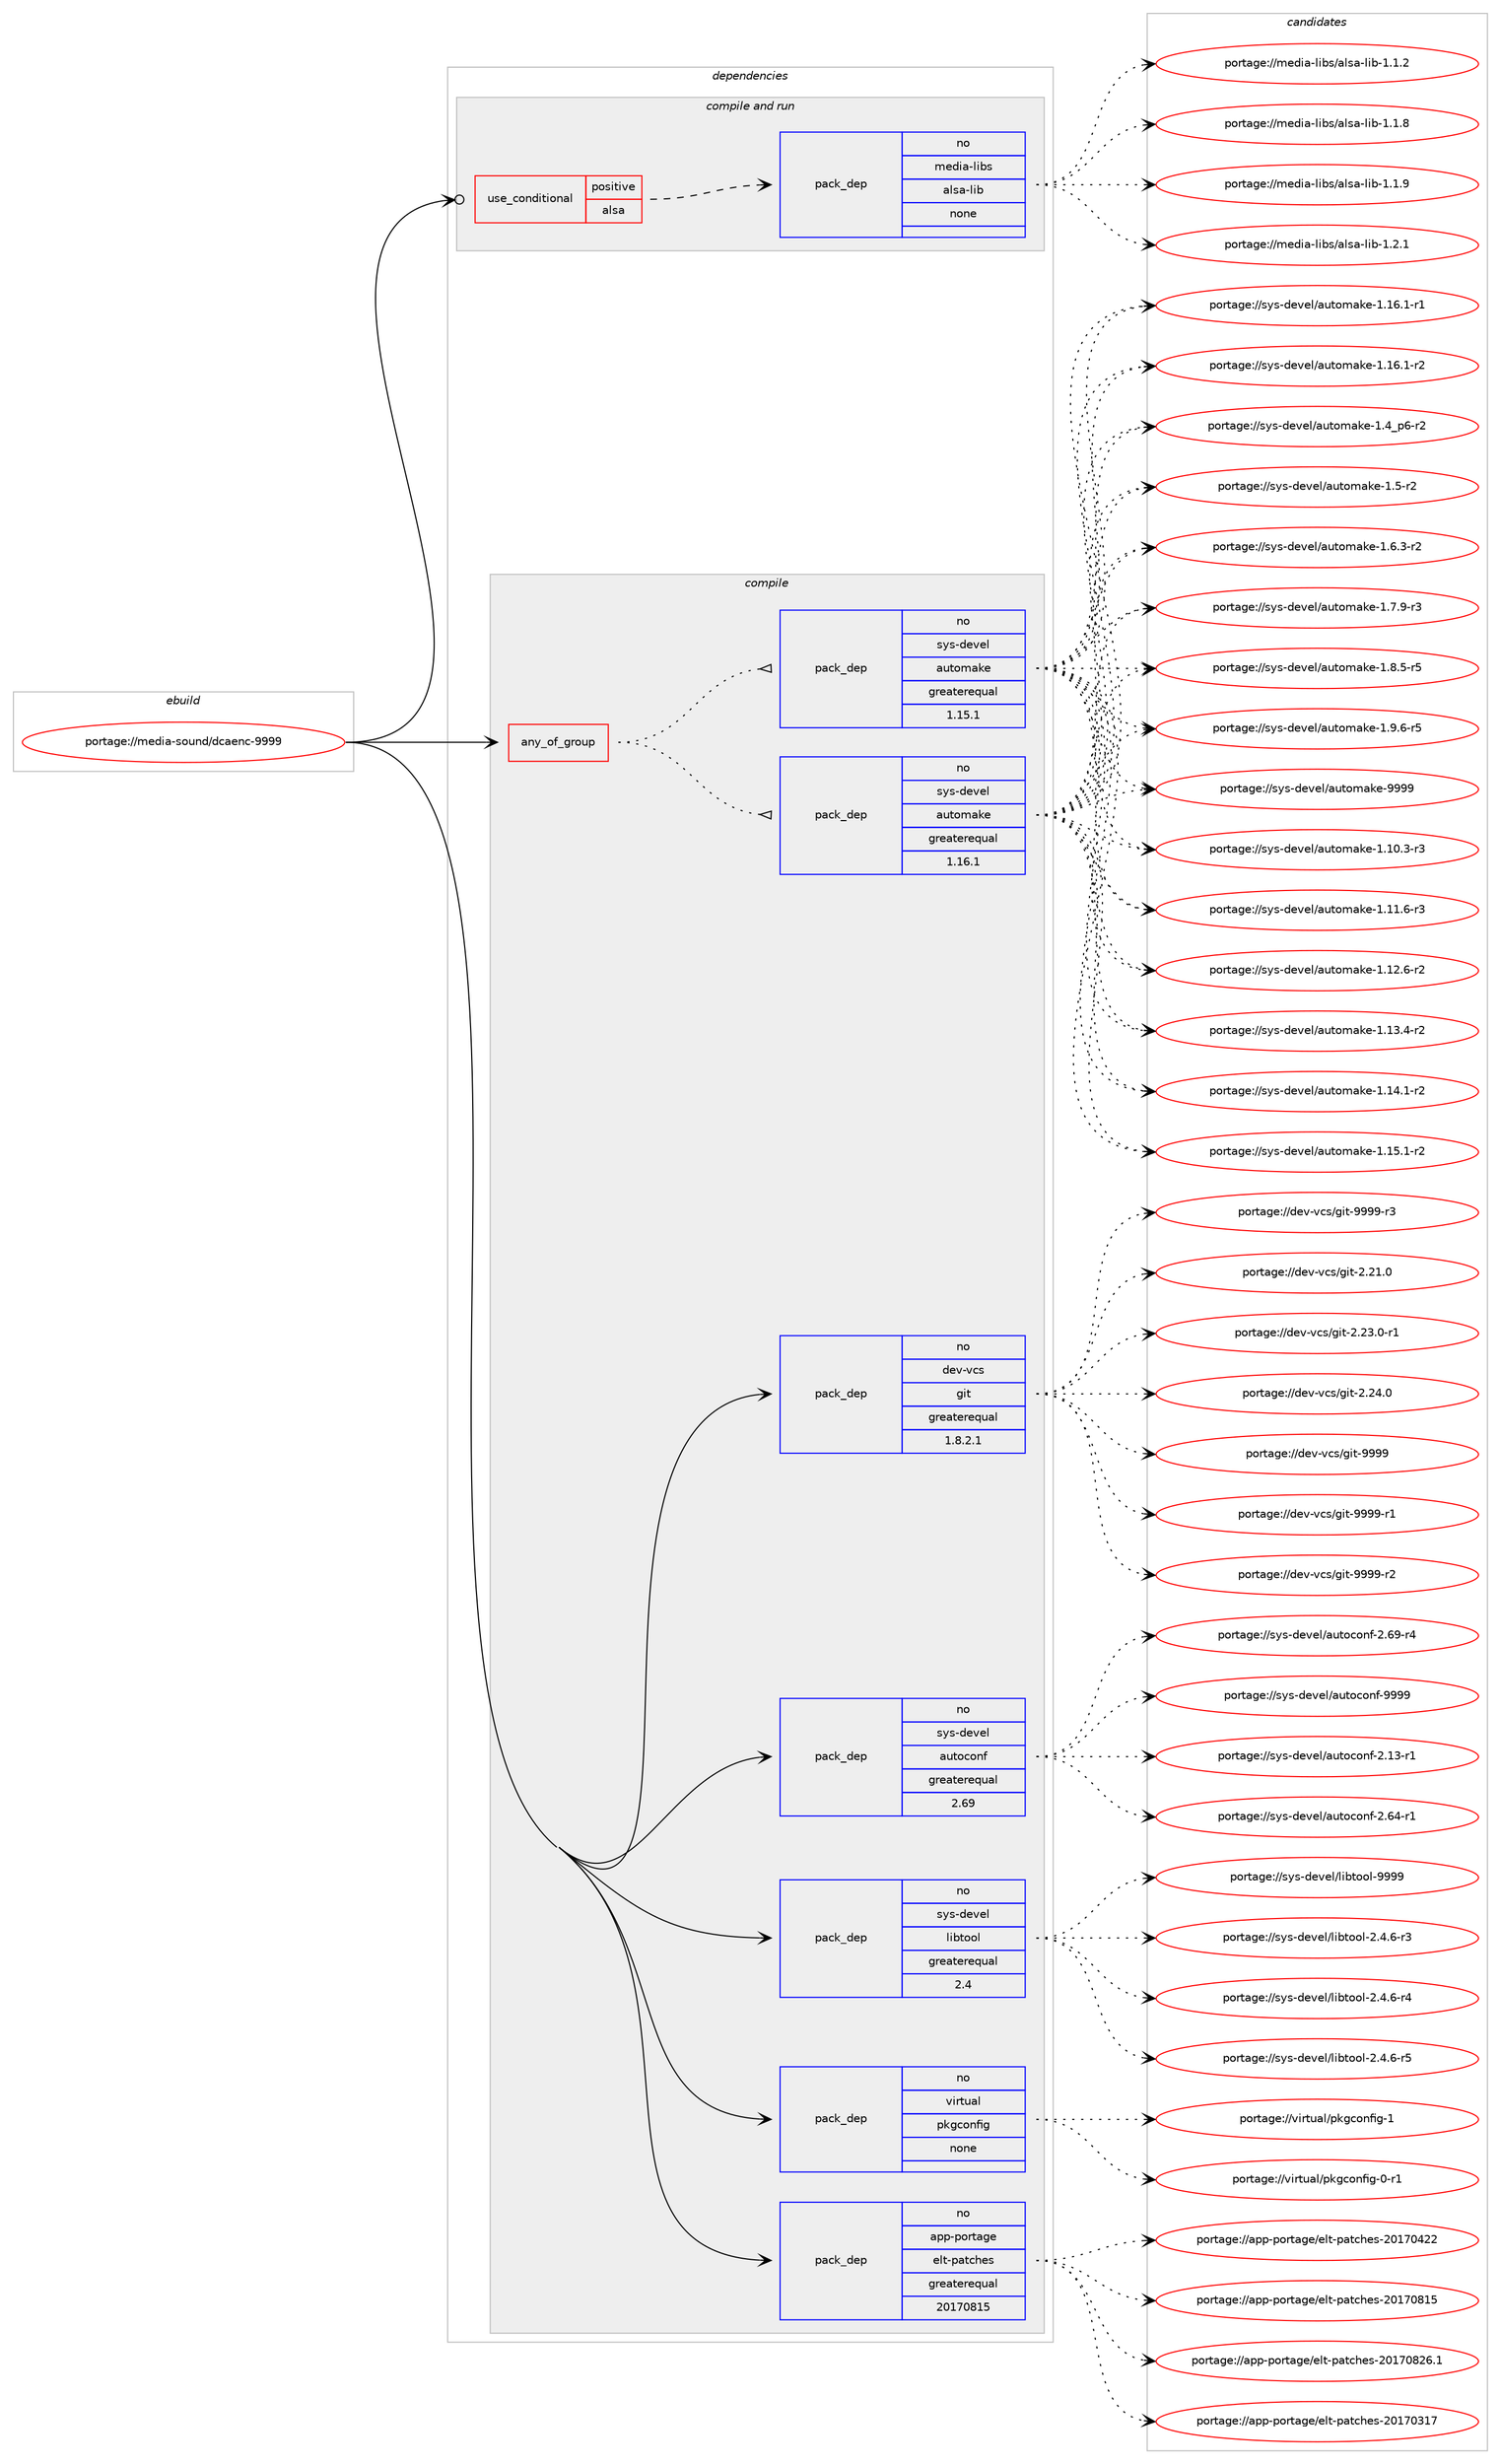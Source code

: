 digraph prolog {

# *************
# Graph options
# *************

newrank=true;
concentrate=true;
compound=true;
graph [rankdir=LR,fontname=Helvetica,fontsize=10,ranksep=1.5];#, ranksep=2.5, nodesep=0.2];
edge  [arrowhead=vee];
node  [fontname=Helvetica,fontsize=10];

# **********
# The ebuild
# **********

subgraph cluster_leftcol {
color=gray;
rank=same;
label=<<i>ebuild</i>>;
id [label="portage://media-sound/dcaenc-9999", color=red, width=4, href="../media-sound/dcaenc-9999.svg"];
}

# ****************
# The dependencies
# ****************

subgraph cluster_midcol {
color=gray;
label=<<i>dependencies</i>>;
subgraph cluster_compile {
fillcolor="#eeeeee";
style=filled;
label=<<i>compile</i>>;
subgraph any5289 {
dependency331196 [label=<<TABLE BORDER="0" CELLBORDER="1" CELLSPACING="0" CELLPADDING="4"><TR><TD CELLPADDING="10">any_of_group</TD></TR></TABLE>>, shape=none, color=red];subgraph pack243464 {
dependency331197 [label=<<TABLE BORDER="0" CELLBORDER="1" CELLSPACING="0" CELLPADDING="4" WIDTH="220"><TR><TD ROWSPAN="6" CELLPADDING="30">pack_dep</TD></TR><TR><TD WIDTH="110">no</TD></TR><TR><TD>sys-devel</TD></TR><TR><TD>automake</TD></TR><TR><TD>greaterequal</TD></TR><TR><TD>1.16.1</TD></TR></TABLE>>, shape=none, color=blue];
}
dependency331196:e -> dependency331197:w [weight=20,style="dotted",arrowhead="oinv"];
subgraph pack243465 {
dependency331198 [label=<<TABLE BORDER="0" CELLBORDER="1" CELLSPACING="0" CELLPADDING="4" WIDTH="220"><TR><TD ROWSPAN="6" CELLPADDING="30">pack_dep</TD></TR><TR><TD WIDTH="110">no</TD></TR><TR><TD>sys-devel</TD></TR><TR><TD>automake</TD></TR><TR><TD>greaterequal</TD></TR><TR><TD>1.15.1</TD></TR></TABLE>>, shape=none, color=blue];
}
dependency331196:e -> dependency331198:w [weight=20,style="dotted",arrowhead="oinv"];
}
id:e -> dependency331196:w [weight=20,style="solid",arrowhead="vee"];
subgraph pack243466 {
dependency331199 [label=<<TABLE BORDER="0" CELLBORDER="1" CELLSPACING="0" CELLPADDING="4" WIDTH="220"><TR><TD ROWSPAN="6" CELLPADDING="30">pack_dep</TD></TR><TR><TD WIDTH="110">no</TD></TR><TR><TD>app-portage</TD></TR><TR><TD>elt-patches</TD></TR><TR><TD>greaterequal</TD></TR><TR><TD>20170815</TD></TR></TABLE>>, shape=none, color=blue];
}
id:e -> dependency331199:w [weight=20,style="solid",arrowhead="vee"];
subgraph pack243467 {
dependency331200 [label=<<TABLE BORDER="0" CELLBORDER="1" CELLSPACING="0" CELLPADDING="4" WIDTH="220"><TR><TD ROWSPAN="6" CELLPADDING="30">pack_dep</TD></TR><TR><TD WIDTH="110">no</TD></TR><TR><TD>dev-vcs</TD></TR><TR><TD>git</TD></TR><TR><TD>greaterequal</TD></TR><TR><TD>1.8.2.1</TD></TR></TABLE>>, shape=none, color=blue];
}
id:e -> dependency331200:w [weight=20,style="solid",arrowhead="vee"];
subgraph pack243468 {
dependency331201 [label=<<TABLE BORDER="0" CELLBORDER="1" CELLSPACING="0" CELLPADDING="4" WIDTH="220"><TR><TD ROWSPAN="6" CELLPADDING="30">pack_dep</TD></TR><TR><TD WIDTH="110">no</TD></TR><TR><TD>sys-devel</TD></TR><TR><TD>autoconf</TD></TR><TR><TD>greaterequal</TD></TR><TR><TD>2.69</TD></TR></TABLE>>, shape=none, color=blue];
}
id:e -> dependency331201:w [weight=20,style="solid",arrowhead="vee"];
subgraph pack243469 {
dependency331202 [label=<<TABLE BORDER="0" CELLBORDER="1" CELLSPACING="0" CELLPADDING="4" WIDTH="220"><TR><TD ROWSPAN="6" CELLPADDING="30">pack_dep</TD></TR><TR><TD WIDTH="110">no</TD></TR><TR><TD>sys-devel</TD></TR><TR><TD>libtool</TD></TR><TR><TD>greaterequal</TD></TR><TR><TD>2.4</TD></TR></TABLE>>, shape=none, color=blue];
}
id:e -> dependency331202:w [weight=20,style="solid",arrowhead="vee"];
subgraph pack243470 {
dependency331203 [label=<<TABLE BORDER="0" CELLBORDER="1" CELLSPACING="0" CELLPADDING="4" WIDTH="220"><TR><TD ROWSPAN="6" CELLPADDING="30">pack_dep</TD></TR><TR><TD WIDTH="110">no</TD></TR><TR><TD>virtual</TD></TR><TR><TD>pkgconfig</TD></TR><TR><TD>none</TD></TR><TR><TD></TD></TR></TABLE>>, shape=none, color=blue];
}
id:e -> dependency331203:w [weight=20,style="solid",arrowhead="vee"];
}
subgraph cluster_compileandrun {
fillcolor="#eeeeee";
style=filled;
label=<<i>compile and run</i>>;
subgraph cond82300 {
dependency331204 [label=<<TABLE BORDER="0" CELLBORDER="1" CELLSPACING="0" CELLPADDING="4"><TR><TD ROWSPAN="3" CELLPADDING="10">use_conditional</TD></TR><TR><TD>positive</TD></TR><TR><TD>alsa</TD></TR></TABLE>>, shape=none, color=red];
subgraph pack243471 {
dependency331205 [label=<<TABLE BORDER="0" CELLBORDER="1" CELLSPACING="0" CELLPADDING="4" WIDTH="220"><TR><TD ROWSPAN="6" CELLPADDING="30">pack_dep</TD></TR><TR><TD WIDTH="110">no</TD></TR><TR><TD>media-libs</TD></TR><TR><TD>alsa-lib</TD></TR><TR><TD>none</TD></TR><TR><TD></TD></TR></TABLE>>, shape=none, color=blue];
}
dependency331204:e -> dependency331205:w [weight=20,style="dashed",arrowhead="vee"];
}
id:e -> dependency331204:w [weight=20,style="solid",arrowhead="odotvee"];
}
subgraph cluster_run {
fillcolor="#eeeeee";
style=filled;
label=<<i>run</i>>;
}
}

# **************
# The candidates
# **************

subgraph cluster_choices {
rank=same;
color=gray;
label=<<i>candidates</i>>;

subgraph choice243464 {
color=black;
nodesep=1;
choiceportage11512111545100101118101108479711711611110997107101454946494846514511451 [label="portage://sys-devel/automake-1.10.3-r3", color=red, width=4,href="../sys-devel/automake-1.10.3-r3.svg"];
choiceportage11512111545100101118101108479711711611110997107101454946494946544511451 [label="portage://sys-devel/automake-1.11.6-r3", color=red, width=4,href="../sys-devel/automake-1.11.6-r3.svg"];
choiceportage11512111545100101118101108479711711611110997107101454946495046544511450 [label="portage://sys-devel/automake-1.12.6-r2", color=red, width=4,href="../sys-devel/automake-1.12.6-r2.svg"];
choiceportage11512111545100101118101108479711711611110997107101454946495146524511450 [label="portage://sys-devel/automake-1.13.4-r2", color=red, width=4,href="../sys-devel/automake-1.13.4-r2.svg"];
choiceportage11512111545100101118101108479711711611110997107101454946495246494511450 [label="portage://sys-devel/automake-1.14.1-r2", color=red, width=4,href="../sys-devel/automake-1.14.1-r2.svg"];
choiceportage11512111545100101118101108479711711611110997107101454946495346494511450 [label="portage://sys-devel/automake-1.15.1-r2", color=red, width=4,href="../sys-devel/automake-1.15.1-r2.svg"];
choiceportage11512111545100101118101108479711711611110997107101454946495446494511449 [label="portage://sys-devel/automake-1.16.1-r1", color=red, width=4,href="../sys-devel/automake-1.16.1-r1.svg"];
choiceportage11512111545100101118101108479711711611110997107101454946495446494511450 [label="portage://sys-devel/automake-1.16.1-r2", color=red, width=4,href="../sys-devel/automake-1.16.1-r2.svg"];
choiceportage115121115451001011181011084797117116111109971071014549465295112544511450 [label="portage://sys-devel/automake-1.4_p6-r2", color=red, width=4,href="../sys-devel/automake-1.4_p6-r2.svg"];
choiceportage11512111545100101118101108479711711611110997107101454946534511450 [label="portage://sys-devel/automake-1.5-r2", color=red, width=4,href="../sys-devel/automake-1.5-r2.svg"];
choiceportage115121115451001011181011084797117116111109971071014549465446514511450 [label="portage://sys-devel/automake-1.6.3-r2", color=red, width=4,href="../sys-devel/automake-1.6.3-r2.svg"];
choiceportage115121115451001011181011084797117116111109971071014549465546574511451 [label="portage://sys-devel/automake-1.7.9-r3", color=red, width=4,href="../sys-devel/automake-1.7.9-r3.svg"];
choiceportage115121115451001011181011084797117116111109971071014549465646534511453 [label="portage://sys-devel/automake-1.8.5-r5", color=red, width=4,href="../sys-devel/automake-1.8.5-r5.svg"];
choiceportage115121115451001011181011084797117116111109971071014549465746544511453 [label="portage://sys-devel/automake-1.9.6-r5", color=red, width=4,href="../sys-devel/automake-1.9.6-r5.svg"];
choiceportage115121115451001011181011084797117116111109971071014557575757 [label="portage://sys-devel/automake-9999", color=red, width=4,href="../sys-devel/automake-9999.svg"];
dependency331197:e -> choiceportage11512111545100101118101108479711711611110997107101454946494846514511451:w [style=dotted,weight="100"];
dependency331197:e -> choiceportage11512111545100101118101108479711711611110997107101454946494946544511451:w [style=dotted,weight="100"];
dependency331197:e -> choiceportage11512111545100101118101108479711711611110997107101454946495046544511450:w [style=dotted,weight="100"];
dependency331197:e -> choiceportage11512111545100101118101108479711711611110997107101454946495146524511450:w [style=dotted,weight="100"];
dependency331197:e -> choiceportage11512111545100101118101108479711711611110997107101454946495246494511450:w [style=dotted,weight="100"];
dependency331197:e -> choiceportage11512111545100101118101108479711711611110997107101454946495346494511450:w [style=dotted,weight="100"];
dependency331197:e -> choiceportage11512111545100101118101108479711711611110997107101454946495446494511449:w [style=dotted,weight="100"];
dependency331197:e -> choiceportage11512111545100101118101108479711711611110997107101454946495446494511450:w [style=dotted,weight="100"];
dependency331197:e -> choiceportage115121115451001011181011084797117116111109971071014549465295112544511450:w [style=dotted,weight="100"];
dependency331197:e -> choiceportage11512111545100101118101108479711711611110997107101454946534511450:w [style=dotted,weight="100"];
dependency331197:e -> choiceportage115121115451001011181011084797117116111109971071014549465446514511450:w [style=dotted,weight="100"];
dependency331197:e -> choiceportage115121115451001011181011084797117116111109971071014549465546574511451:w [style=dotted,weight="100"];
dependency331197:e -> choiceportage115121115451001011181011084797117116111109971071014549465646534511453:w [style=dotted,weight="100"];
dependency331197:e -> choiceportage115121115451001011181011084797117116111109971071014549465746544511453:w [style=dotted,weight="100"];
dependency331197:e -> choiceportage115121115451001011181011084797117116111109971071014557575757:w [style=dotted,weight="100"];
}
subgraph choice243465 {
color=black;
nodesep=1;
choiceportage11512111545100101118101108479711711611110997107101454946494846514511451 [label="portage://sys-devel/automake-1.10.3-r3", color=red, width=4,href="../sys-devel/automake-1.10.3-r3.svg"];
choiceportage11512111545100101118101108479711711611110997107101454946494946544511451 [label="portage://sys-devel/automake-1.11.6-r3", color=red, width=4,href="../sys-devel/automake-1.11.6-r3.svg"];
choiceportage11512111545100101118101108479711711611110997107101454946495046544511450 [label="portage://sys-devel/automake-1.12.6-r2", color=red, width=4,href="../sys-devel/automake-1.12.6-r2.svg"];
choiceportage11512111545100101118101108479711711611110997107101454946495146524511450 [label="portage://sys-devel/automake-1.13.4-r2", color=red, width=4,href="../sys-devel/automake-1.13.4-r2.svg"];
choiceportage11512111545100101118101108479711711611110997107101454946495246494511450 [label="portage://sys-devel/automake-1.14.1-r2", color=red, width=4,href="../sys-devel/automake-1.14.1-r2.svg"];
choiceportage11512111545100101118101108479711711611110997107101454946495346494511450 [label="portage://sys-devel/automake-1.15.1-r2", color=red, width=4,href="../sys-devel/automake-1.15.1-r2.svg"];
choiceportage11512111545100101118101108479711711611110997107101454946495446494511449 [label="portage://sys-devel/automake-1.16.1-r1", color=red, width=4,href="../sys-devel/automake-1.16.1-r1.svg"];
choiceportage11512111545100101118101108479711711611110997107101454946495446494511450 [label="portage://sys-devel/automake-1.16.1-r2", color=red, width=4,href="../sys-devel/automake-1.16.1-r2.svg"];
choiceportage115121115451001011181011084797117116111109971071014549465295112544511450 [label="portage://sys-devel/automake-1.4_p6-r2", color=red, width=4,href="../sys-devel/automake-1.4_p6-r2.svg"];
choiceportage11512111545100101118101108479711711611110997107101454946534511450 [label="portage://sys-devel/automake-1.5-r2", color=red, width=4,href="../sys-devel/automake-1.5-r2.svg"];
choiceportage115121115451001011181011084797117116111109971071014549465446514511450 [label="portage://sys-devel/automake-1.6.3-r2", color=red, width=4,href="../sys-devel/automake-1.6.3-r2.svg"];
choiceportage115121115451001011181011084797117116111109971071014549465546574511451 [label="portage://sys-devel/automake-1.7.9-r3", color=red, width=4,href="../sys-devel/automake-1.7.9-r3.svg"];
choiceportage115121115451001011181011084797117116111109971071014549465646534511453 [label="portage://sys-devel/automake-1.8.5-r5", color=red, width=4,href="../sys-devel/automake-1.8.5-r5.svg"];
choiceportage115121115451001011181011084797117116111109971071014549465746544511453 [label="portage://sys-devel/automake-1.9.6-r5", color=red, width=4,href="../sys-devel/automake-1.9.6-r5.svg"];
choiceportage115121115451001011181011084797117116111109971071014557575757 [label="portage://sys-devel/automake-9999", color=red, width=4,href="../sys-devel/automake-9999.svg"];
dependency331198:e -> choiceportage11512111545100101118101108479711711611110997107101454946494846514511451:w [style=dotted,weight="100"];
dependency331198:e -> choiceportage11512111545100101118101108479711711611110997107101454946494946544511451:w [style=dotted,weight="100"];
dependency331198:e -> choiceportage11512111545100101118101108479711711611110997107101454946495046544511450:w [style=dotted,weight="100"];
dependency331198:e -> choiceportage11512111545100101118101108479711711611110997107101454946495146524511450:w [style=dotted,weight="100"];
dependency331198:e -> choiceportage11512111545100101118101108479711711611110997107101454946495246494511450:w [style=dotted,weight="100"];
dependency331198:e -> choiceportage11512111545100101118101108479711711611110997107101454946495346494511450:w [style=dotted,weight="100"];
dependency331198:e -> choiceportage11512111545100101118101108479711711611110997107101454946495446494511449:w [style=dotted,weight="100"];
dependency331198:e -> choiceportage11512111545100101118101108479711711611110997107101454946495446494511450:w [style=dotted,weight="100"];
dependency331198:e -> choiceportage115121115451001011181011084797117116111109971071014549465295112544511450:w [style=dotted,weight="100"];
dependency331198:e -> choiceportage11512111545100101118101108479711711611110997107101454946534511450:w [style=dotted,weight="100"];
dependency331198:e -> choiceportage115121115451001011181011084797117116111109971071014549465446514511450:w [style=dotted,weight="100"];
dependency331198:e -> choiceportage115121115451001011181011084797117116111109971071014549465546574511451:w [style=dotted,weight="100"];
dependency331198:e -> choiceportage115121115451001011181011084797117116111109971071014549465646534511453:w [style=dotted,weight="100"];
dependency331198:e -> choiceportage115121115451001011181011084797117116111109971071014549465746544511453:w [style=dotted,weight="100"];
dependency331198:e -> choiceportage115121115451001011181011084797117116111109971071014557575757:w [style=dotted,weight="100"];
}
subgraph choice243466 {
color=black;
nodesep=1;
choiceportage97112112451121111141169710310147101108116451129711699104101115455048495548514955 [label="portage://app-portage/elt-patches-20170317", color=red, width=4,href="../app-portage/elt-patches-20170317.svg"];
choiceportage97112112451121111141169710310147101108116451129711699104101115455048495548525050 [label="portage://app-portage/elt-patches-20170422", color=red, width=4,href="../app-portage/elt-patches-20170422.svg"];
choiceportage97112112451121111141169710310147101108116451129711699104101115455048495548564953 [label="portage://app-portage/elt-patches-20170815", color=red, width=4,href="../app-portage/elt-patches-20170815.svg"];
choiceportage971121124511211111411697103101471011081164511297116991041011154550484955485650544649 [label="portage://app-portage/elt-patches-20170826.1", color=red, width=4,href="../app-portage/elt-patches-20170826.1.svg"];
dependency331199:e -> choiceportage97112112451121111141169710310147101108116451129711699104101115455048495548514955:w [style=dotted,weight="100"];
dependency331199:e -> choiceportage97112112451121111141169710310147101108116451129711699104101115455048495548525050:w [style=dotted,weight="100"];
dependency331199:e -> choiceportage97112112451121111141169710310147101108116451129711699104101115455048495548564953:w [style=dotted,weight="100"];
dependency331199:e -> choiceportage971121124511211111411697103101471011081164511297116991041011154550484955485650544649:w [style=dotted,weight="100"];
}
subgraph choice243467 {
color=black;
nodesep=1;
choiceportage10010111845118991154710310511645504650494648 [label="portage://dev-vcs/git-2.21.0", color=red, width=4,href="../dev-vcs/git-2.21.0.svg"];
choiceportage100101118451189911547103105116455046505146484511449 [label="portage://dev-vcs/git-2.23.0-r1", color=red, width=4,href="../dev-vcs/git-2.23.0-r1.svg"];
choiceportage10010111845118991154710310511645504650524648 [label="portage://dev-vcs/git-2.24.0", color=red, width=4,href="../dev-vcs/git-2.24.0.svg"];
choiceportage1001011184511899115471031051164557575757 [label="portage://dev-vcs/git-9999", color=red, width=4,href="../dev-vcs/git-9999.svg"];
choiceportage10010111845118991154710310511645575757574511449 [label="portage://dev-vcs/git-9999-r1", color=red, width=4,href="../dev-vcs/git-9999-r1.svg"];
choiceportage10010111845118991154710310511645575757574511450 [label="portage://dev-vcs/git-9999-r2", color=red, width=4,href="../dev-vcs/git-9999-r2.svg"];
choiceportage10010111845118991154710310511645575757574511451 [label="portage://dev-vcs/git-9999-r3", color=red, width=4,href="../dev-vcs/git-9999-r3.svg"];
dependency331200:e -> choiceportage10010111845118991154710310511645504650494648:w [style=dotted,weight="100"];
dependency331200:e -> choiceportage100101118451189911547103105116455046505146484511449:w [style=dotted,weight="100"];
dependency331200:e -> choiceportage10010111845118991154710310511645504650524648:w [style=dotted,weight="100"];
dependency331200:e -> choiceportage1001011184511899115471031051164557575757:w [style=dotted,weight="100"];
dependency331200:e -> choiceportage10010111845118991154710310511645575757574511449:w [style=dotted,weight="100"];
dependency331200:e -> choiceportage10010111845118991154710310511645575757574511450:w [style=dotted,weight="100"];
dependency331200:e -> choiceportage10010111845118991154710310511645575757574511451:w [style=dotted,weight="100"];
}
subgraph choice243468 {
color=black;
nodesep=1;
choiceportage1151211154510010111810110847971171161119911111010245504649514511449 [label="portage://sys-devel/autoconf-2.13-r1", color=red, width=4,href="../sys-devel/autoconf-2.13-r1.svg"];
choiceportage1151211154510010111810110847971171161119911111010245504654524511449 [label="portage://sys-devel/autoconf-2.64-r1", color=red, width=4,href="../sys-devel/autoconf-2.64-r1.svg"];
choiceportage1151211154510010111810110847971171161119911111010245504654574511452 [label="portage://sys-devel/autoconf-2.69-r4", color=red, width=4,href="../sys-devel/autoconf-2.69-r4.svg"];
choiceportage115121115451001011181011084797117116111991111101024557575757 [label="portage://sys-devel/autoconf-9999", color=red, width=4,href="../sys-devel/autoconf-9999.svg"];
dependency331201:e -> choiceportage1151211154510010111810110847971171161119911111010245504649514511449:w [style=dotted,weight="100"];
dependency331201:e -> choiceportage1151211154510010111810110847971171161119911111010245504654524511449:w [style=dotted,weight="100"];
dependency331201:e -> choiceportage1151211154510010111810110847971171161119911111010245504654574511452:w [style=dotted,weight="100"];
dependency331201:e -> choiceportage115121115451001011181011084797117116111991111101024557575757:w [style=dotted,weight="100"];
}
subgraph choice243469 {
color=black;
nodesep=1;
choiceportage1151211154510010111810110847108105981161111111084550465246544511451 [label="portage://sys-devel/libtool-2.4.6-r3", color=red, width=4,href="../sys-devel/libtool-2.4.6-r3.svg"];
choiceportage1151211154510010111810110847108105981161111111084550465246544511452 [label="portage://sys-devel/libtool-2.4.6-r4", color=red, width=4,href="../sys-devel/libtool-2.4.6-r4.svg"];
choiceportage1151211154510010111810110847108105981161111111084550465246544511453 [label="portage://sys-devel/libtool-2.4.6-r5", color=red, width=4,href="../sys-devel/libtool-2.4.6-r5.svg"];
choiceportage1151211154510010111810110847108105981161111111084557575757 [label="portage://sys-devel/libtool-9999", color=red, width=4,href="../sys-devel/libtool-9999.svg"];
dependency331202:e -> choiceportage1151211154510010111810110847108105981161111111084550465246544511451:w [style=dotted,weight="100"];
dependency331202:e -> choiceportage1151211154510010111810110847108105981161111111084550465246544511452:w [style=dotted,weight="100"];
dependency331202:e -> choiceportage1151211154510010111810110847108105981161111111084550465246544511453:w [style=dotted,weight="100"];
dependency331202:e -> choiceportage1151211154510010111810110847108105981161111111084557575757:w [style=dotted,weight="100"];
}
subgraph choice243470 {
color=black;
nodesep=1;
choiceportage11810511411611797108471121071039911111010210510345484511449 [label="portage://virtual/pkgconfig-0-r1", color=red, width=4,href="../virtual/pkgconfig-0-r1.svg"];
choiceportage1181051141161179710847112107103991111101021051034549 [label="portage://virtual/pkgconfig-1", color=red, width=4,href="../virtual/pkgconfig-1.svg"];
dependency331203:e -> choiceportage11810511411611797108471121071039911111010210510345484511449:w [style=dotted,weight="100"];
dependency331203:e -> choiceportage1181051141161179710847112107103991111101021051034549:w [style=dotted,weight="100"];
}
subgraph choice243471 {
color=black;
nodesep=1;
choiceportage1091011001059745108105981154797108115974510810598454946494650 [label="portage://media-libs/alsa-lib-1.1.2", color=red, width=4,href="../media-libs/alsa-lib-1.1.2.svg"];
choiceportage1091011001059745108105981154797108115974510810598454946494656 [label="portage://media-libs/alsa-lib-1.1.8", color=red, width=4,href="../media-libs/alsa-lib-1.1.8.svg"];
choiceportage1091011001059745108105981154797108115974510810598454946494657 [label="portage://media-libs/alsa-lib-1.1.9", color=red, width=4,href="../media-libs/alsa-lib-1.1.9.svg"];
choiceportage1091011001059745108105981154797108115974510810598454946504649 [label="portage://media-libs/alsa-lib-1.2.1", color=red, width=4,href="../media-libs/alsa-lib-1.2.1.svg"];
dependency331205:e -> choiceportage1091011001059745108105981154797108115974510810598454946494650:w [style=dotted,weight="100"];
dependency331205:e -> choiceportage1091011001059745108105981154797108115974510810598454946494656:w [style=dotted,weight="100"];
dependency331205:e -> choiceportage1091011001059745108105981154797108115974510810598454946494657:w [style=dotted,weight="100"];
dependency331205:e -> choiceportage1091011001059745108105981154797108115974510810598454946504649:w [style=dotted,weight="100"];
}
}

}
